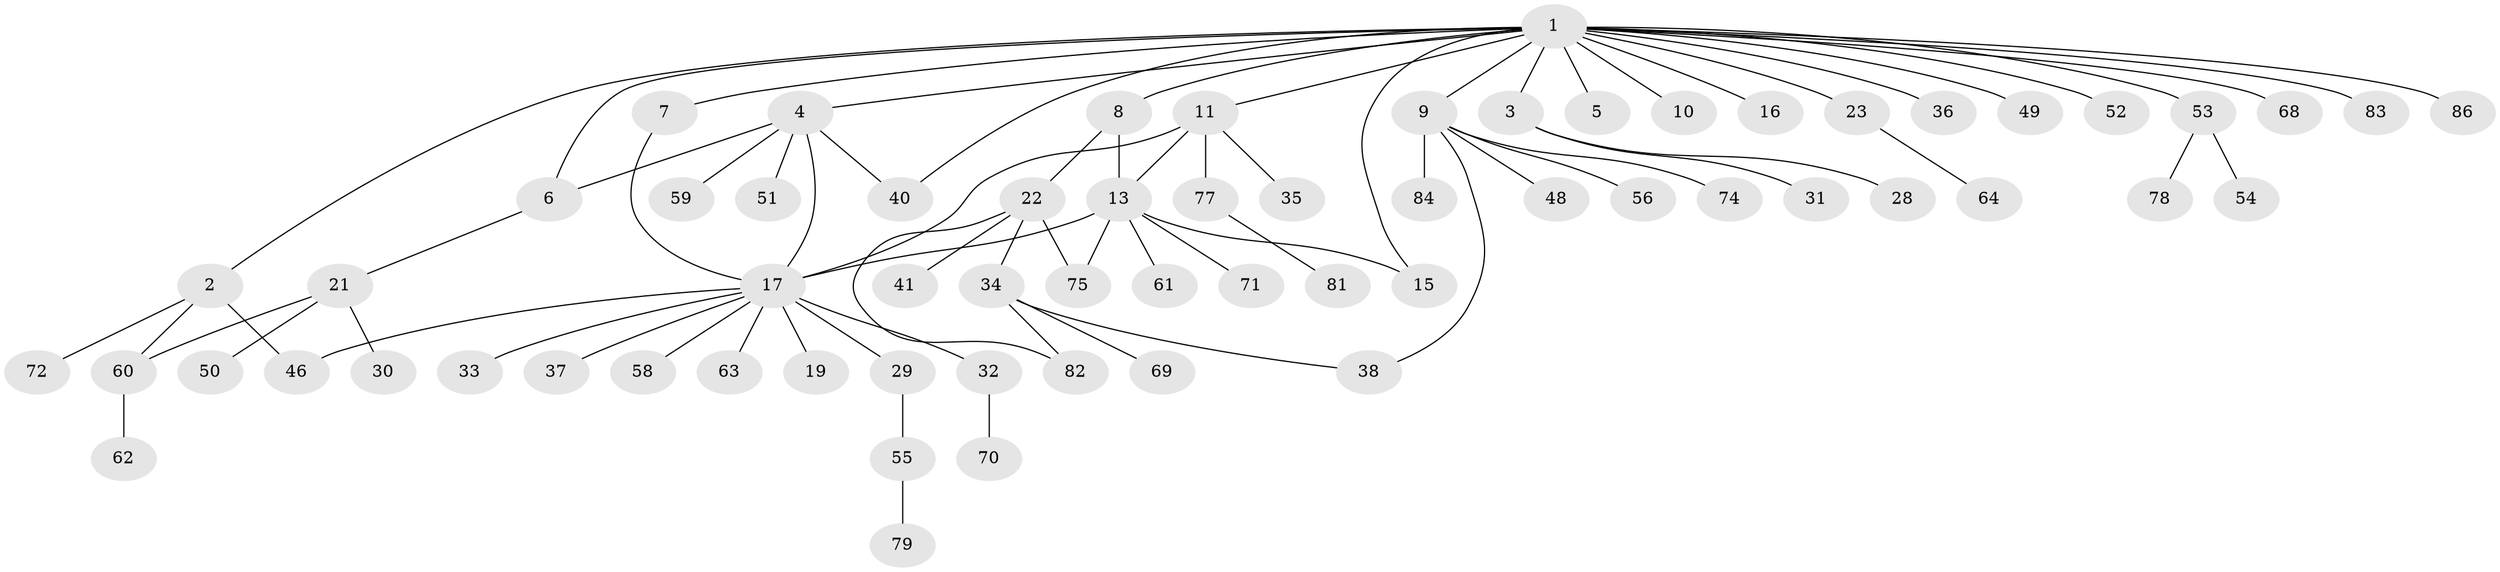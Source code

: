 // Generated by graph-tools (version 1.1) at 2025/23/03/03/25 07:23:53]
// undirected, 64 vertices, 75 edges
graph export_dot {
graph [start="1"]
  node [color=gray90,style=filled];
  1 [super="+39"];
  2 [super="+18"];
  3 [super="+25"];
  4 [super="+76"];
  5;
  6 [super="+12"];
  7;
  8 [super="+66"];
  9 [super="+43"];
  10 [super="+24"];
  11 [super="+14"];
  13 [super="+67"];
  15 [super="+26"];
  16 [super="+20"];
  17 [super="+45"];
  19;
  21 [super="+47"];
  22 [super="+27"];
  23;
  28;
  29 [super="+85"];
  30;
  31;
  32 [super="+44"];
  33;
  34 [super="+73"];
  35;
  36;
  37;
  38 [super="+42"];
  40;
  41;
  46 [super="+57"];
  48;
  49;
  50;
  51;
  52;
  53;
  54;
  55;
  56;
  58;
  59;
  60 [super="+65"];
  61;
  62;
  63;
  64;
  68;
  69;
  70;
  71;
  72;
  74;
  75 [super="+80"];
  77;
  78;
  79;
  81;
  82;
  83;
  84;
  86;
  1 -- 2;
  1 -- 3;
  1 -- 4;
  1 -- 5;
  1 -- 6;
  1 -- 7;
  1 -- 8;
  1 -- 9;
  1 -- 10;
  1 -- 11;
  1 -- 15 [weight=2];
  1 -- 16;
  1 -- 23;
  1 -- 36;
  1 -- 40;
  1 -- 49;
  1 -- 52;
  1 -- 53;
  1 -- 68;
  1 -- 83;
  1 -- 86;
  2 -- 46;
  2 -- 60;
  2 -- 72;
  3 -- 28;
  3 -- 31;
  4 -- 6;
  4 -- 40;
  4 -- 51;
  4 -- 59;
  4 -- 17;
  6 -- 21;
  7 -- 17;
  8 -- 13;
  8 -- 22;
  9 -- 38;
  9 -- 48;
  9 -- 56;
  9 -- 74;
  9 -- 84;
  11 -- 13;
  11 -- 17;
  11 -- 35;
  11 -- 77;
  13 -- 17;
  13 -- 61;
  13 -- 71;
  13 -- 75;
  13 -- 15;
  17 -- 19;
  17 -- 29;
  17 -- 32 [weight=2];
  17 -- 33;
  17 -- 37;
  17 -- 46;
  17 -- 58;
  17 -- 63;
  21 -- 30;
  21 -- 60;
  21 -- 50;
  22 -- 34;
  22 -- 41;
  22 -- 82;
  22 -- 75;
  23 -- 64;
  29 -- 55;
  32 -- 70;
  34 -- 69;
  34 -- 82;
  34 -- 38;
  53 -- 54;
  53 -- 78;
  55 -- 79;
  60 -- 62;
  77 -- 81;
}
